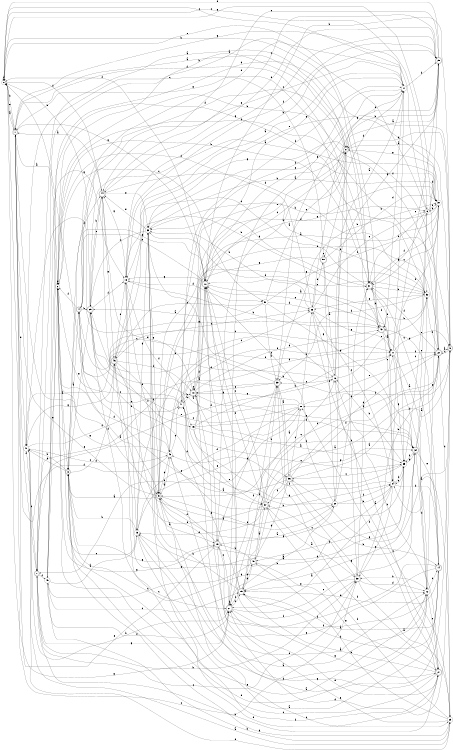 digraph n42_10 {
__start0 [label="" shape="none"];

rankdir=LR;
size="8,5";

s0 [style="filled", color="black", fillcolor="white" shape="circle", label="0"];
s1 [style="rounded,filled", color="black", fillcolor="white" shape="doublecircle", label="1"];
s2 [style="filled", color="black", fillcolor="white" shape="circle", label="2"];
s3 [style="rounded,filled", color="black", fillcolor="white" shape="doublecircle", label="3"];
s4 [style="rounded,filled", color="black", fillcolor="white" shape="doublecircle", label="4"];
s5 [style="rounded,filled", color="black", fillcolor="white" shape="doublecircle", label="5"];
s6 [style="filled", color="black", fillcolor="white" shape="circle", label="6"];
s7 [style="rounded,filled", color="black", fillcolor="white" shape="doublecircle", label="7"];
s8 [style="rounded,filled", color="black", fillcolor="white" shape="doublecircle", label="8"];
s9 [style="rounded,filled", color="black", fillcolor="white" shape="doublecircle", label="9"];
s10 [style="rounded,filled", color="black", fillcolor="white" shape="doublecircle", label="10"];
s11 [style="filled", color="black", fillcolor="white" shape="circle", label="11"];
s12 [style="filled", color="black", fillcolor="white" shape="circle", label="12"];
s13 [style="filled", color="black", fillcolor="white" shape="circle", label="13"];
s14 [style="rounded,filled", color="black", fillcolor="white" shape="doublecircle", label="14"];
s15 [style="rounded,filled", color="black", fillcolor="white" shape="doublecircle", label="15"];
s16 [style="filled", color="black", fillcolor="white" shape="circle", label="16"];
s17 [style="filled", color="black", fillcolor="white" shape="circle", label="17"];
s18 [style="filled", color="black", fillcolor="white" shape="circle", label="18"];
s19 [style="rounded,filled", color="black", fillcolor="white" shape="doublecircle", label="19"];
s20 [style="filled", color="black", fillcolor="white" shape="circle", label="20"];
s21 [style="rounded,filled", color="black", fillcolor="white" shape="doublecircle", label="21"];
s22 [style="rounded,filled", color="black", fillcolor="white" shape="doublecircle", label="22"];
s23 [style="filled", color="black", fillcolor="white" shape="circle", label="23"];
s24 [style="filled", color="black", fillcolor="white" shape="circle", label="24"];
s25 [style="rounded,filled", color="black", fillcolor="white" shape="doublecircle", label="25"];
s26 [style="filled", color="black", fillcolor="white" shape="circle", label="26"];
s27 [style="rounded,filled", color="black", fillcolor="white" shape="doublecircle", label="27"];
s28 [style="filled", color="black", fillcolor="white" shape="circle", label="28"];
s29 [style="rounded,filled", color="black", fillcolor="white" shape="doublecircle", label="29"];
s30 [style="filled", color="black", fillcolor="white" shape="circle", label="30"];
s31 [style="rounded,filled", color="black", fillcolor="white" shape="doublecircle", label="31"];
s32 [style="filled", color="black", fillcolor="white" shape="circle", label="32"];
s33 [style="filled", color="black", fillcolor="white" shape="circle", label="33"];
s34 [style="rounded,filled", color="black", fillcolor="white" shape="doublecircle", label="34"];
s35 [style="filled", color="black", fillcolor="white" shape="circle", label="35"];
s36 [style="rounded,filled", color="black", fillcolor="white" shape="doublecircle", label="36"];
s37 [style="rounded,filled", color="black", fillcolor="white" shape="doublecircle", label="37"];
s38 [style="rounded,filled", color="black", fillcolor="white" shape="doublecircle", label="38"];
s39 [style="rounded,filled", color="black", fillcolor="white" shape="doublecircle", label="39"];
s40 [style="rounded,filled", color="black", fillcolor="white" shape="doublecircle", label="40"];
s41 [style="rounded,filled", color="black", fillcolor="white" shape="doublecircle", label="41"];
s42 [style="rounded,filled", color="black", fillcolor="white" shape="doublecircle", label="42"];
s43 [style="filled", color="black", fillcolor="white" shape="circle", label="43"];
s44 [style="rounded,filled", color="black", fillcolor="white" shape="doublecircle", label="44"];
s45 [style="filled", color="black", fillcolor="white" shape="circle", label="45"];
s46 [style="rounded,filled", color="black", fillcolor="white" shape="doublecircle", label="46"];
s47 [style="filled", color="black", fillcolor="white" shape="circle", label="47"];
s48 [style="rounded,filled", color="black", fillcolor="white" shape="doublecircle", label="48"];
s49 [style="filled", color="black", fillcolor="white" shape="circle", label="49"];
s50 [style="rounded,filled", color="black", fillcolor="white" shape="doublecircle", label="50"];
s51 [style="filled", color="black", fillcolor="white" shape="circle", label="51"];
s0 -> s1 [label="a"];
s0 -> s31 [label="b"];
s0 -> s6 [label="c"];
s0 -> s0 [label="d"];
s0 -> s42 [label="e"];
s0 -> s44 [label="f"];
s0 -> s21 [label="g"];
s1 -> s2 [label="a"];
s1 -> s0 [label="b"];
s1 -> s38 [label="c"];
s1 -> s47 [label="d"];
s1 -> s0 [label="e"];
s1 -> s31 [label="f"];
s1 -> s10 [label="g"];
s2 -> s3 [label="a"];
s2 -> s31 [label="b"];
s2 -> s51 [label="c"];
s2 -> s5 [label="d"];
s2 -> s2 [label="e"];
s2 -> s32 [label="f"];
s2 -> s19 [label="g"];
s3 -> s4 [label="a"];
s3 -> s47 [label="b"];
s3 -> s46 [label="c"];
s3 -> s47 [label="d"];
s3 -> s27 [label="e"];
s3 -> s44 [label="f"];
s3 -> s12 [label="g"];
s4 -> s5 [label="a"];
s4 -> s29 [label="b"];
s4 -> s11 [label="c"];
s4 -> s17 [label="d"];
s4 -> s17 [label="e"];
s4 -> s2 [label="f"];
s4 -> s10 [label="g"];
s5 -> s3 [label="a"];
s5 -> s6 [label="b"];
s5 -> s23 [label="c"];
s5 -> s43 [label="d"];
s5 -> s1 [label="e"];
s5 -> s20 [label="f"];
s5 -> s35 [label="g"];
s6 -> s7 [label="a"];
s6 -> s25 [label="b"];
s6 -> s35 [label="c"];
s6 -> s31 [label="d"];
s6 -> s31 [label="e"];
s6 -> s30 [label="f"];
s6 -> s1 [label="g"];
s7 -> s8 [label="a"];
s7 -> s38 [label="b"];
s7 -> s38 [label="c"];
s7 -> s1 [label="d"];
s7 -> s16 [label="e"];
s7 -> s49 [label="f"];
s7 -> s21 [label="g"];
s8 -> s9 [label="a"];
s8 -> s2 [label="b"];
s8 -> s38 [label="c"];
s8 -> s3 [label="d"];
s8 -> s10 [label="e"];
s8 -> s22 [label="f"];
s8 -> s33 [label="g"];
s9 -> s5 [label="a"];
s9 -> s10 [label="b"];
s9 -> s22 [label="c"];
s9 -> s8 [label="d"];
s9 -> s18 [label="e"];
s9 -> s28 [label="f"];
s9 -> s36 [label="g"];
s10 -> s11 [label="a"];
s10 -> s8 [label="b"];
s10 -> s8 [label="c"];
s10 -> s19 [label="d"];
s10 -> s4 [label="e"];
s10 -> s0 [label="f"];
s10 -> s18 [label="g"];
s11 -> s12 [label="a"];
s11 -> s30 [label="b"];
s11 -> s17 [label="c"];
s11 -> s12 [label="d"];
s11 -> s9 [label="e"];
s11 -> s22 [label="f"];
s11 -> s35 [label="g"];
s12 -> s13 [label="a"];
s12 -> s38 [label="b"];
s12 -> s14 [label="c"];
s12 -> s2 [label="d"];
s12 -> s27 [label="e"];
s12 -> s19 [label="f"];
s12 -> s30 [label="g"];
s13 -> s14 [label="a"];
s13 -> s3 [label="b"];
s13 -> s2 [label="c"];
s13 -> s12 [label="d"];
s13 -> s28 [label="e"];
s13 -> s11 [label="f"];
s13 -> s33 [label="g"];
s14 -> s15 [label="a"];
s14 -> s15 [label="b"];
s14 -> s31 [label="c"];
s14 -> s15 [label="d"];
s14 -> s43 [label="e"];
s14 -> s40 [label="f"];
s14 -> s42 [label="g"];
s15 -> s16 [label="a"];
s15 -> s33 [label="b"];
s15 -> s11 [label="c"];
s15 -> s48 [label="d"];
s15 -> s41 [label="e"];
s15 -> s21 [label="f"];
s15 -> s10 [label="g"];
s16 -> s17 [label="a"];
s16 -> s27 [label="b"];
s16 -> s39 [label="c"];
s16 -> s29 [label="d"];
s16 -> s32 [label="e"];
s16 -> s8 [label="f"];
s16 -> s26 [label="g"];
s17 -> s18 [label="a"];
s17 -> s25 [label="b"];
s17 -> s0 [label="c"];
s17 -> s42 [label="d"];
s17 -> s8 [label="e"];
s17 -> s41 [label="f"];
s17 -> s10 [label="g"];
s18 -> s19 [label="a"];
s18 -> s25 [label="b"];
s18 -> s25 [label="c"];
s18 -> s51 [label="d"];
s18 -> s13 [label="e"];
s18 -> s45 [label="f"];
s18 -> s44 [label="g"];
s19 -> s20 [label="a"];
s19 -> s8 [label="b"];
s19 -> s21 [label="c"];
s19 -> s9 [label="d"];
s19 -> s1 [label="e"];
s19 -> s5 [label="f"];
s19 -> s3 [label="g"];
s20 -> s21 [label="a"];
s20 -> s24 [label="b"];
s20 -> s10 [label="c"];
s20 -> s41 [label="d"];
s20 -> s31 [label="e"];
s20 -> s24 [label="f"];
s20 -> s25 [label="g"];
s21 -> s22 [label="a"];
s21 -> s15 [label="b"];
s21 -> s34 [label="c"];
s21 -> s21 [label="d"];
s21 -> s17 [label="e"];
s21 -> s39 [label="f"];
s21 -> s27 [label="g"];
s22 -> s9 [label="a"];
s22 -> s2 [label="b"];
s22 -> s5 [label="c"];
s22 -> s23 [label="d"];
s22 -> s40 [label="e"];
s22 -> s31 [label="f"];
s22 -> s0 [label="g"];
s23 -> s24 [label="a"];
s23 -> s48 [label="b"];
s23 -> s16 [label="c"];
s23 -> s47 [label="d"];
s23 -> s21 [label="e"];
s23 -> s37 [label="f"];
s23 -> s3 [label="g"];
s24 -> s21 [label="a"];
s24 -> s14 [label="b"];
s24 -> s25 [label="c"];
s24 -> s15 [label="d"];
s24 -> s38 [label="e"];
s24 -> s35 [label="f"];
s24 -> s41 [label="g"];
s25 -> s8 [label="a"];
s25 -> s26 [label="b"];
s25 -> s44 [label="c"];
s25 -> s44 [label="d"];
s25 -> s0 [label="e"];
s25 -> s18 [label="f"];
s25 -> s39 [label="g"];
s26 -> s27 [label="a"];
s26 -> s33 [label="b"];
s26 -> s24 [label="c"];
s26 -> s50 [label="d"];
s26 -> s6 [label="e"];
s26 -> s2 [label="f"];
s26 -> s11 [label="g"];
s27 -> s15 [label="a"];
s27 -> s7 [label="b"];
s27 -> s18 [label="c"];
s27 -> s28 [label="d"];
s27 -> s21 [label="e"];
s27 -> s39 [label="f"];
s27 -> s40 [label="g"];
s28 -> s29 [label="a"];
s28 -> s26 [label="b"];
s28 -> s29 [label="c"];
s28 -> s7 [label="d"];
s28 -> s22 [label="e"];
s28 -> s13 [label="f"];
s28 -> s40 [label="g"];
s29 -> s30 [label="a"];
s29 -> s0 [label="b"];
s29 -> s21 [label="c"];
s29 -> s36 [label="d"];
s29 -> s44 [label="e"];
s29 -> s18 [label="f"];
s29 -> s3 [label="g"];
s30 -> s5 [label="a"];
s30 -> s6 [label="b"];
s30 -> s31 [label="c"];
s30 -> s5 [label="d"];
s30 -> s33 [label="e"];
s30 -> s31 [label="f"];
s30 -> s8 [label="g"];
s31 -> s1 [label="a"];
s31 -> s32 [label="b"];
s31 -> s46 [label="c"];
s31 -> s42 [label="d"];
s31 -> s35 [label="e"];
s31 -> s24 [label="f"];
s31 -> s33 [label="g"];
s32 -> s33 [label="a"];
s32 -> s42 [label="b"];
s32 -> s10 [label="c"];
s32 -> s39 [label="d"];
s32 -> s26 [label="e"];
s32 -> s22 [label="f"];
s32 -> s49 [label="g"];
s33 -> s30 [label="a"];
s33 -> s34 [label="b"];
s33 -> s29 [label="c"];
s33 -> s12 [label="d"];
s33 -> s44 [label="e"];
s33 -> s27 [label="f"];
s33 -> s5 [label="g"];
s34 -> s32 [label="a"];
s34 -> s13 [label="b"];
s34 -> s6 [label="c"];
s34 -> s12 [label="d"];
s34 -> s14 [label="e"];
s34 -> s35 [label="f"];
s34 -> s3 [label="g"];
s35 -> s5 [label="a"];
s35 -> s16 [label="b"];
s35 -> s36 [label="c"];
s35 -> s48 [label="d"];
s35 -> s24 [label="e"];
s35 -> s43 [label="f"];
s35 -> s34 [label="g"];
s36 -> s9 [label="a"];
s36 -> s14 [label="b"];
s36 -> s28 [label="c"];
s36 -> s22 [label="d"];
s36 -> s4 [label="e"];
s36 -> s37 [label="f"];
s36 -> s48 [label="g"];
s37 -> s38 [label="a"];
s37 -> s39 [label="b"];
s37 -> s10 [label="c"];
s37 -> s13 [label="d"];
s37 -> s46 [label="e"];
s37 -> s10 [label="f"];
s37 -> s34 [label="g"];
s38 -> s23 [label="a"];
s38 -> s22 [label="b"];
s38 -> s37 [label="c"];
s38 -> s12 [label="d"];
s38 -> s15 [label="e"];
s38 -> s10 [label="f"];
s38 -> s31 [label="g"];
s39 -> s36 [label="a"];
s39 -> s30 [label="b"];
s39 -> s0 [label="c"];
s39 -> s19 [label="d"];
s39 -> s40 [label="e"];
s39 -> s7 [label="f"];
s39 -> s12 [label="g"];
s40 -> s35 [label="a"];
s40 -> s41 [label="b"];
s40 -> s40 [label="c"];
s40 -> s42 [label="d"];
s40 -> s44 [label="e"];
s40 -> s10 [label="f"];
s40 -> s34 [label="g"];
s41 -> s37 [label="a"];
s41 -> s40 [label="b"];
s41 -> s2 [label="c"];
s41 -> s11 [label="d"];
s41 -> s4 [label="e"];
s41 -> s17 [label="f"];
s41 -> s32 [label="g"];
s42 -> s11 [label="a"];
s42 -> s18 [label="b"];
s42 -> s24 [label="c"];
s42 -> s33 [label="d"];
s42 -> s10 [label="e"];
s42 -> s43 [label="f"];
s42 -> s1 [label="g"];
s43 -> s5 [label="a"];
s43 -> s24 [label="b"];
s43 -> s26 [label="c"];
s43 -> s2 [label="d"];
s43 -> s41 [label="e"];
s43 -> s0 [label="f"];
s43 -> s1 [label="g"];
s44 -> s1 [label="a"];
s44 -> s29 [label="b"];
s44 -> s25 [label="c"];
s44 -> s32 [label="d"];
s44 -> s33 [label="e"];
s44 -> s45 [label="f"];
s44 -> s46 [label="g"];
s45 -> s10 [label="a"];
s45 -> s11 [label="b"];
s45 -> s35 [label="c"];
s45 -> s34 [label="d"];
s45 -> s37 [label="e"];
s45 -> s34 [label="f"];
s45 -> s30 [label="g"];
s46 -> s20 [label="a"];
s46 -> s31 [label="b"];
s46 -> s26 [label="c"];
s46 -> s18 [label="d"];
s46 -> s43 [label="e"];
s46 -> s40 [label="f"];
s46 -> s47 [label="g"];
s47 -> s23 [label="a"];
s47 -> s21 [label="b"];
s47 -> s7 [label="c"];
s47 -> s43 [label="d"];
s47 -> s16 [label="e"];
s47 -> s41 [label="f"];
s47 -> s42 [label="g"];
s48 -> s37 [label="a"];
s48 -> s19 [label="b"];
s48 -> s49 [label="c"];
s48 -> s15 [label="d"];
s48 -> s46 [label="e"];
s48 -> s22 [label="f"];
s48 -> s27 [label="g"];
s49 -> s13 [label="a"];
s49 -> s23 [label="b"];
s49 -> s15 [label="c"];
s49 -> s30 [label="d"];
s49 -> s2 [label="e"];
s49 -> s21 [label="f"];
s49 -> s18 [label="g"];
s50 -> s16 [label="a"];
s50 -> s30 [label="b"];
s50 -> s47 [label="c"];
s50 -> s17 [label="d"];
s50 -> s50 [label="e"];
s50 -> s20 [label="f"];
s50 -> s40 [label="g"];
s51 -> s29 [label="a"];
s51 -> s39 [label="b"];
s51 -> s46 [label="c"];
s51 -> s26 [label="d"];
s51 -> s8 [label="e"];
s51 -> s9 [label="f"];
s51 -> s34 [label="g"];

}